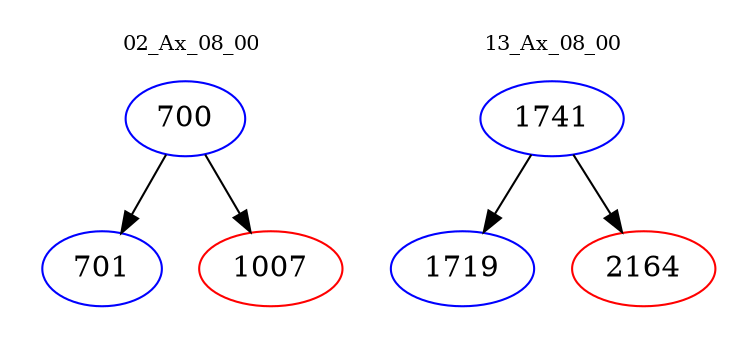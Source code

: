 digraph{
subgraph cluster_0 {
color = white
label = "02_Ax_08_00";
fontsize=10;
T0_700 [label="700", color="blue"]
T0_700 -> T0_701 [color="black"]
T0_701 [label="701", color="blue"]
T0_700 -> T0_1007 [color="black"]
T0_1007 [label="1007", color="red"]
}
subgraph cluster_1 {
color = white
label = "13_Ax_08_00";
fontsize=10;
T1_1741 [label="1741", color="blue"]
T1_1741 -> T1_1719 [color="black"]
T1_1719 [label="1719", color="blue"]
T1_1741 -> T1_2164 [color="black"]
T1_2164 [label="2164", color="red"]
}
}
